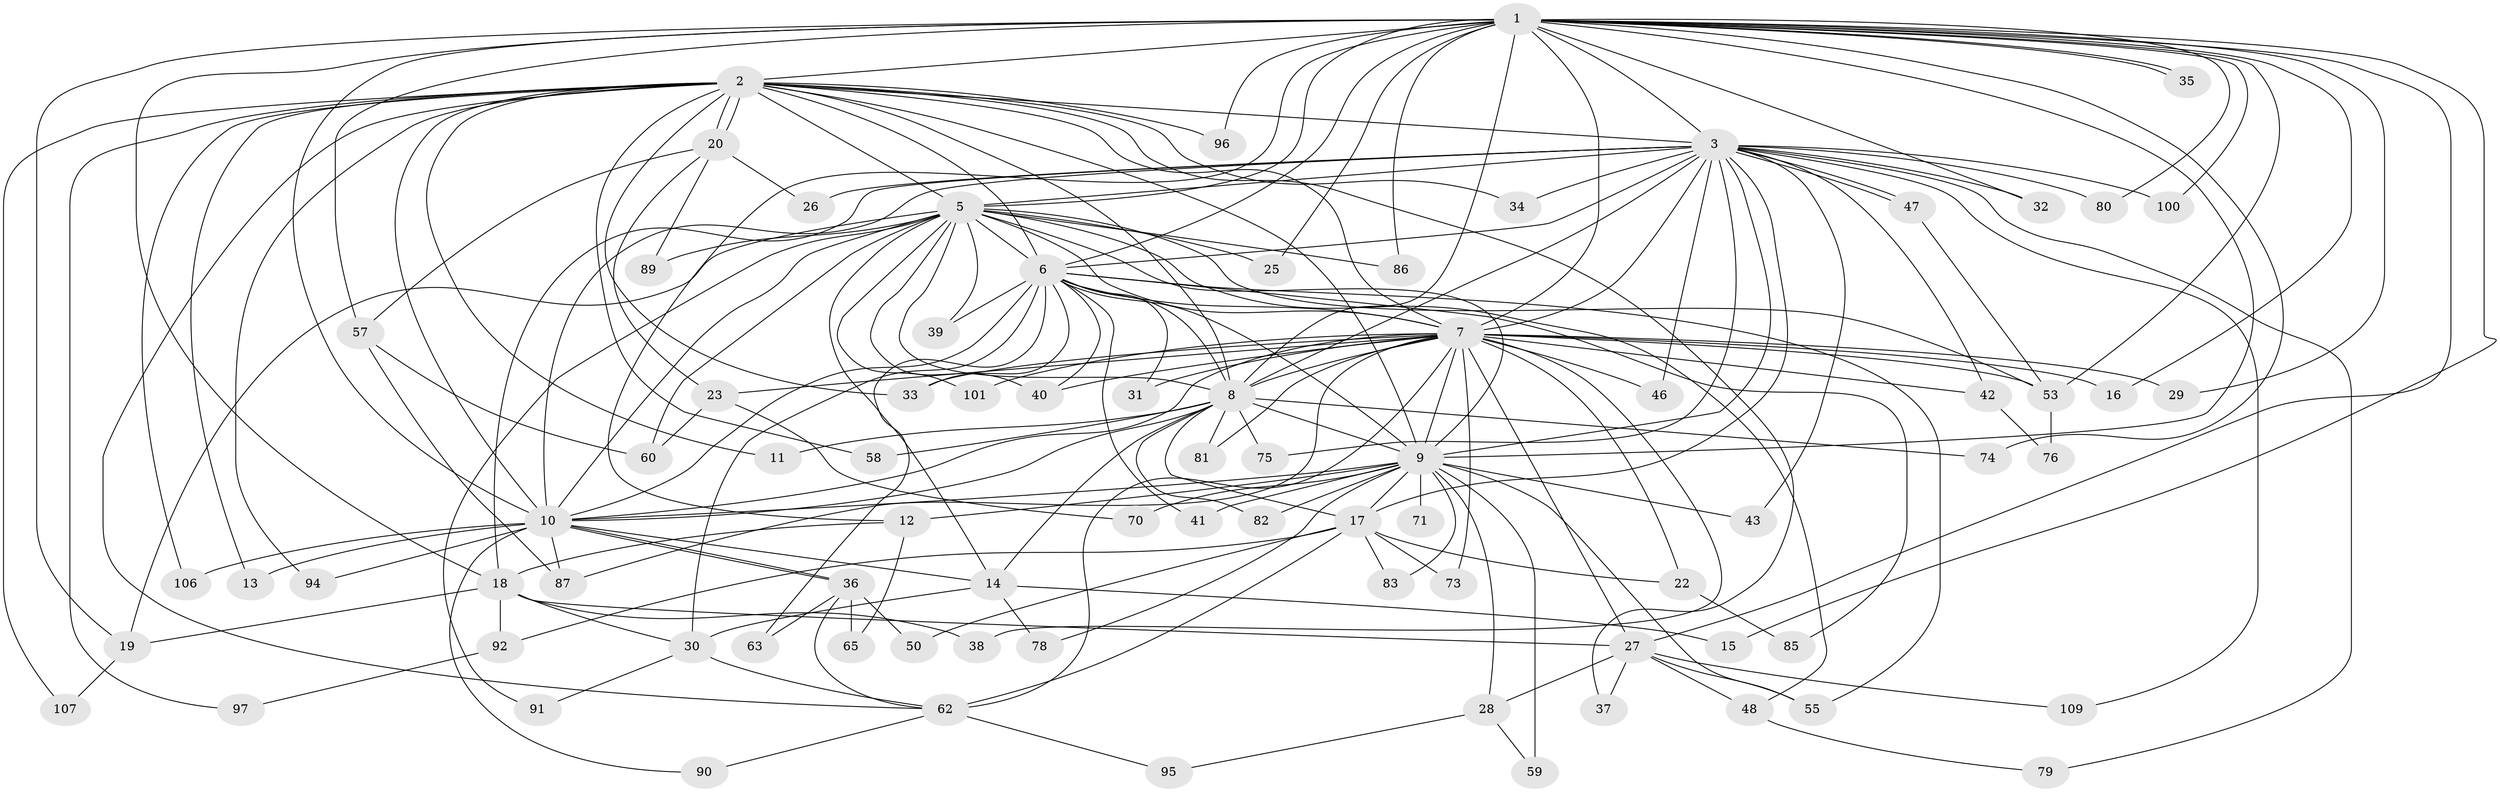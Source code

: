 // original degree distribution, {22: 0.009174311926605505, 26: 0.01834862385321101, 16: 0.009174311926605505, 21: 0.009174311926605505, 19: 0.009174311926605505, 27: 0.009174311926605505, 18: 0.01834862385321101, 23: 0.009174311926605505, 2: 0.6146788990825688, 5: 0.027522935779816515, 8: 0.027522935779816515, 4: 0.06422018348623854, 6: 0.03669724770642202, 3: 0.13761467889908258}
// Generated by graph-tools (version 1.1) at 2025/41/03/06/25 10:41:39]
// undirected, 81 vertices, 195 edges
graph export_dot {
graph [start="1"]
  node [color=gray90,style=filled];
  1 [super="+4"];
  2 [super="+24"];
  3 [super="+67"];
  5 [super="+21"];
  6 [super="+77"];
  7 [super="+105"];
  8 [super="+68"];
  9 [super="+45"];
  10 [super="+88"];
  11;
  12 [super="+56"];
  13;
  14 [super="+52"];
  15;
  16;
  17 [super="+44"];
  18 [super="+64"];
  19 [super="+51"];
  20;
  22;
  23;
  25;
  26;
  27 [super="+102"];
  28 [super="+61"];
  29;
  30 [super="+84"];
  31;
  32;
  33 [super="+54"];
  34;
  35;
  36 [super="+103"];
  37;
  38;
  39;
  40 [super="+49"];
  41;
  42 [super="+66"];
  43;
  46;
  47 [super="+104"];
  48;
  50;
  53 [super="+99"];
  55 [super="+72"];
  57;
  58;
  59 [super="+93"];
  60 [super="+98"];
  62 [super="+69"];
  63;
  65;
  70;
  71;
  73;
  74;
  75;
  76;
  78;
  79;
  80;
  81;
  82;
  83;
  85;
  86;
  87 [super="+108"];
  89;
  90;
  91;
  92;
  94;
  95;
  96;
  97;
  100;
  101;
  106;
  107;
  109;
  1 -- 2 [weight=2];
  1 -- 3 [weight=2];
  1 -- 5 [weight=2];
  1 -- 6 [weight=2];
  1 -- 7 [weight=2];
  1 -- 8 [weight=3];
  1 -- 9 [weight=3];
  1 -- 10 [weight=2];
  1 -- 12;
  1 -- 15;
  1 -- 16;
  1 -- 18;
  1 -- 19;
  1 -- 35;
  1 -- 35;
  1 -- 57;
  1 -- 80;
  1 -- 86;
  1 -- 96;
  1 -- 74;
  1 -- 25;
  1 -- 29;
  1 -- 32;
  1 -- 100;
  1 -- 27;
  1 -- 53;
  2 -- 3 [weight=2];
  2 -- 5 [weight=2];
  2 -- 6;
  2 -- 7;
  2 -- 8;
  2 -- 9;
  2 -- 10 [weight=2];
  2 -- 11;
  2 -- 13;
  2 -- 20;
  2 -- 20;
  2 -- 33;
  2 -- 34;
  2 -- 37;
  2 -- 58;
  2 -- 62;
  2 -- 94;
  2 -- 96;
  2 -- 97;
  2 -- 106;
  2 -- 107;
  3 -- 5;
  3 -- 6;
  3 -- 7;
  3 -- 8;
  3 -- 9;
  3 -- 10;
  3 -- 18;
  3 -- 26;
  3 -- 32;
  3 -- 34;
  3 -- 42 [weight=2];
  3 -- 43;
  3 -- 46;
  3 -- 47;
  3 -- 47;
  3 -- 75;
  3 -- 79;
  3 -- 80;
  3 -- 100;
  3 -- 109;
  3 -- 17;
  5 -- 6;
  5 -- 7;
  5 -- 8;
  5 -- 9;
  5 -- 10;
  5 -- 19;
  5 -- 25;
  5 -- 39;
  5 -- 40;
  5 -- 48;
  5 -- 53;
  5 -- 60;
  5 -- 86;
  5 -- 89;
  5 -- 101;
  5 -- 91;
  5 -- 14;
  6 -- 7;
  6 -- 8;
  6 -- 9 [weight=2];
  6 -- 10;
  6 -- 30;
  6 -- 31;
  6 -- 39;
  6 -- 41;
  6 -- 55;
  6 -- 63;
  6 -- 85;
  6 -- 40;
  6 -- 33;
  7 -- 8;
  7 -- 9;
  7 -- 10;
  7 -- 16;
  7 -- 22;
  7 -- 23;
  7 -- 27;
  7 -- 29;
  7 -- 31;
  7 -- 33;
  7 -- 38;
  7 -- 40;
  7 -- 42;
  7 -- 46;
  7 -- 53;
  7 -- 73;
  7 -- 81;
  7 -- 101;
  7 -- 62 [weight=2];
  7 -- 87;
  8 -- 9;
  8 -- 10;
  8 -- 11;
  8 -- 14;
  8 -- 17;
  8 -- 58;
  8 -- 74;
  8 -- 75;
  8 -- 81;
  8 -- 82;
  9 -- 10;
  9 -- 12 [weight=2];
  9 -- 17;
  9 -- 28 [weight=2];
  9 -- 41;
  9 -- 43;
  9 -- 59 [weight=2];
  9 -- 70;
  9 -- 71 [weight=2];
  9 -- 78;
  9 -- 83;
  9 -- 82;
  9 -- 55;
  10 -- 13;
  10 -- 14;
  10 -- 36;
  10 -- 36;
  10 -- 87;
  10 -- 90;
  10 -- 94;
  10 -- 106;
  12 -- 65;
  12 -- 18;
  14 -- 15;
  14 -- 78;
  14 -- 30;
  17 -- 22;
  17 -- 50;
  17 -- 62;
  17 -- 73;
  17 -- 83;
  17 -- 92;
  18 -- 27;
  18 -- 30;
  18 -- 38;
  18 -- 92;
  18 -- 19;
  19 -- 107;
  20 -- 23;
  20 -- 26;
  20 -- 57;
  20 -- 89;
  22 -- 85;
  23 -- 70;
  23 -- 60;
  27 -- 28;
  27 -- 37;
  27 -- 48;
  27 -- 109;
  27 -- 55;
  28 -- 59;
  28 -- 95;
  30 -- 62;
  30 -- 91;
  36 -- 50;
  36 -- 63;
  36 -- 65;
  36 -- 62;
  42 -- 76;
  47 -- 53;
  48 -- 79;
  53 -- 76;
  57 -- 60;
  57 -- 87;
  62 -- 90;
  62 -- 95;
  92 -- 97;
}
